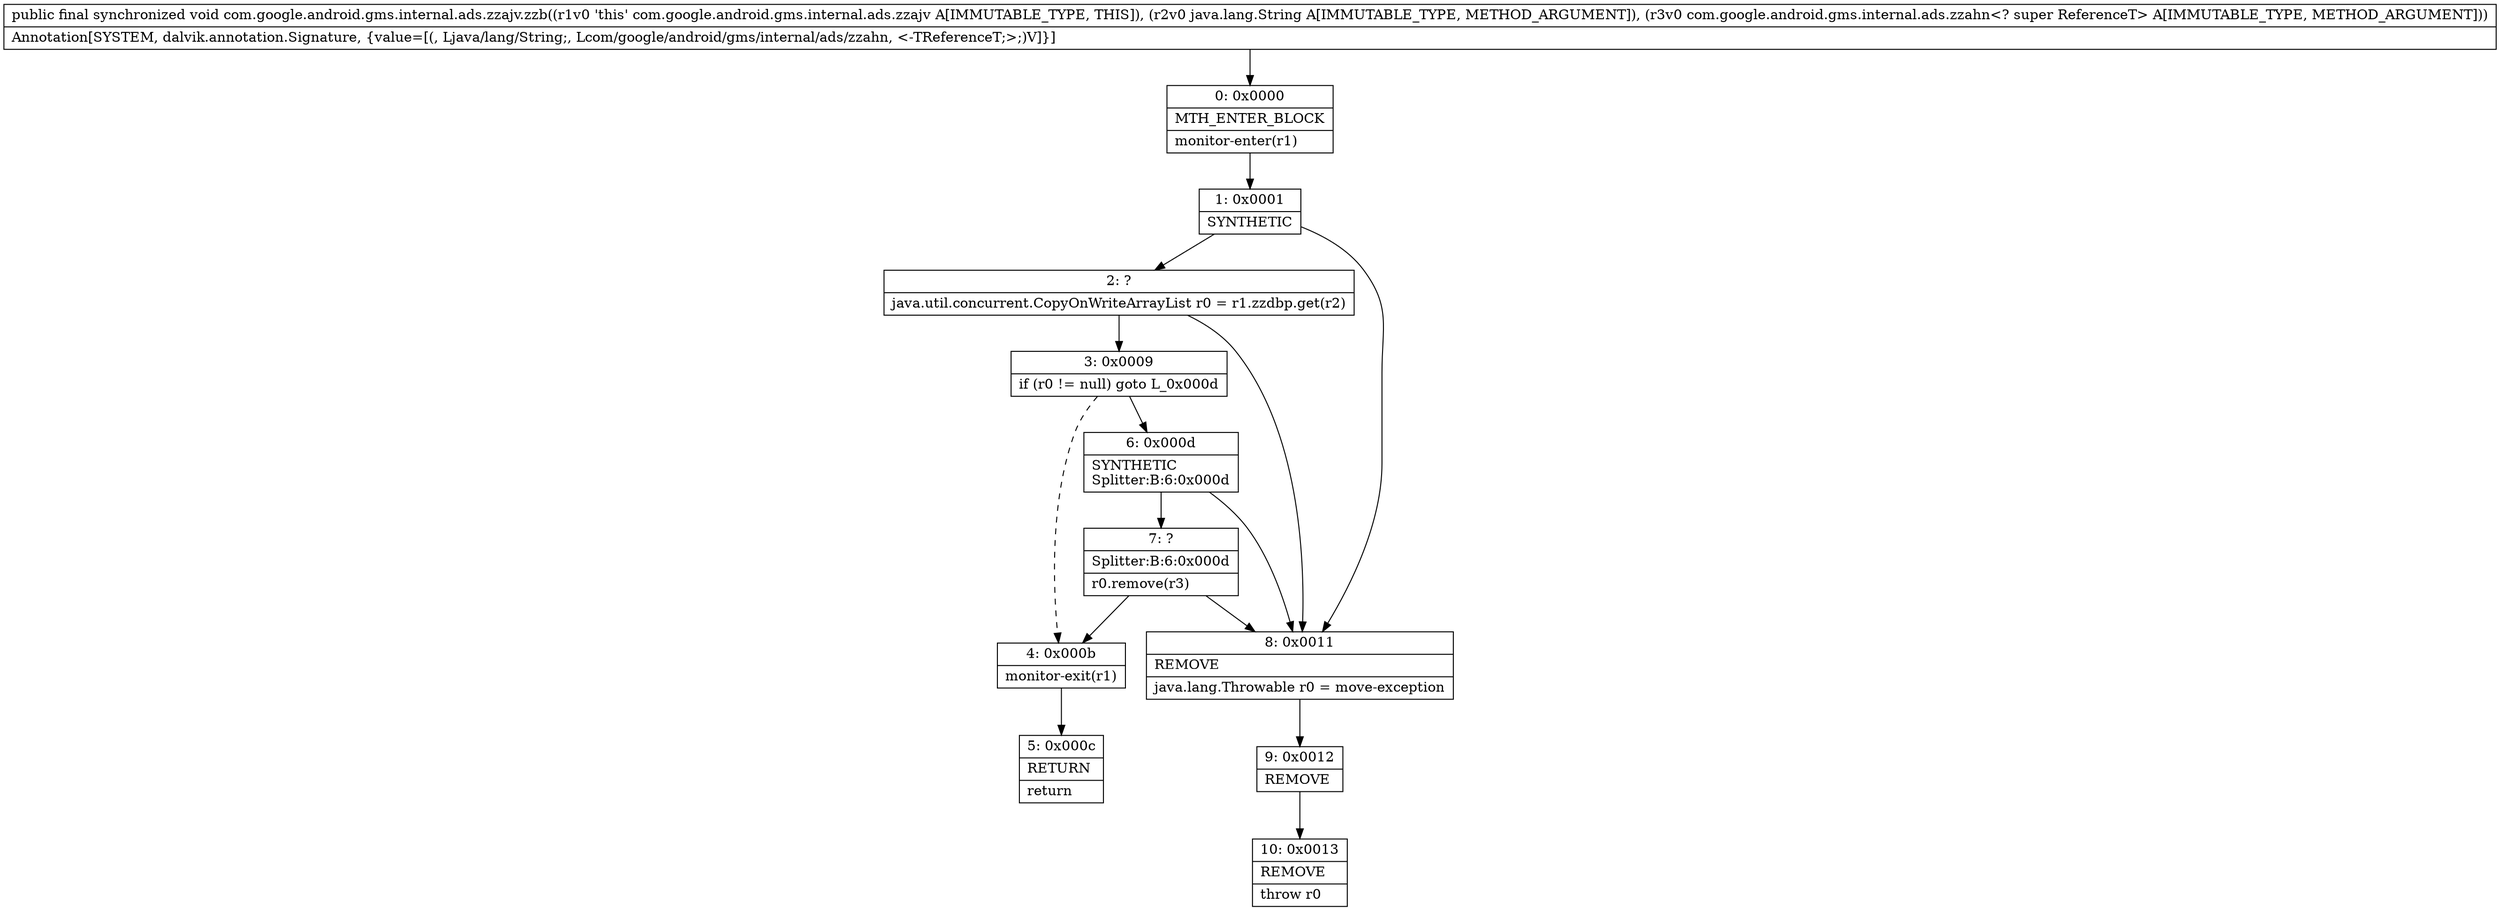 digraph "CFG forcom.google.android.gms.internal.ads.zzajv.zzb(Ljava\/lang\/String;Lcom\/google\/android\/gms\/internal\/ads\/zzahn;)V" {
Node_0 [shape=record,label="{0\:\ 0x0000|MTH_ENTER_BLOCK\l|monitor\-enter(r1)\l}"];
Node_1 [shape=record,label="{1\:\ 0x0001|SYNTHETIC\l}"];
Node_2 [shape=record,label="{2\:\ ?|java.util.concurrent.CopyOnWriteArrayList r0 = r1.zzdbp.get(r2)\l}"];
Node_3 [shape=record,label="{3\:\ 0x0009|if (r0 != null) goto L_0x000d\l}"];
Node_4 [shape=record,label="{4\:\ 0x000b|monitor\-exit(r1)\l}"];
Node_5 [shape=record,label="{5\:\ 0x000c|RETURN\l|return\l}"];
Node_6 [shape=record,label="{6\:\ 0x000d|SYNTHETIC\lSplitter:B:6:0x000d\l}"];
Node_7 [shape=record,label="{7\:\ ?|Splitter:B:6:0x000d\l|r0.remove(r3)\l}"];
Node_8 [shape=record,label="{8\:\ 0x0011|REMOVE\l|java.lang.Throwable r0 = move\-exception\l}"];
Node_9 [shape=record,label="{9\:\ 0x0012|REMOVE\l}"];
Node_10 [shape=record,label="{10\:\ 0x0013|REMOVE\l|throw r0\l}"];
MethodNode[shape=record,label="{public final synchronized void com.google.android.gms.internal.ads.zzajv.zzb((r1v0 'this' com.google.android.gms.internal.ads.zzajv A[IMMUTABLE_TYPE, THIS]), (r2v0 java.lang.String A[IMMUTABLE_TYPE, METHOD_ARGUMENT]), (r3v0 com.google.android.gms.internal.ads.zzahn\<? super ReferenceT\> A[IMMUTABLE_TYPE, METHOD_ARGUMENT]))  | Annotation[SYSTEM, dalvik.annotation.Signature, \{value=[(, Ljava\/lang\/String;, Lcom\/google\/android\/gms\/internal\/ads\/zzahn, \<\-TReferenceT;\>;)V]\}]\l}"];
MethodNode -> Node_0;
Node_0 -> Node_1;
Node_1 -> Node_2;
Node_1 -> Node_8;
Node_2 -> Node_3;
Node_2 -> Node_8;
Node_3 -> Node_4[style=dashed];
Node_3 -> Node_6;
Node_4 -> Node_5;
Node_6 -> Node_7;
Node_6 -> Node_8;
Node_7 -> Node_8;
Node_7 -> Node_4;
Node_8 -> Node_9;
Node_9 -> Node_10;
}

